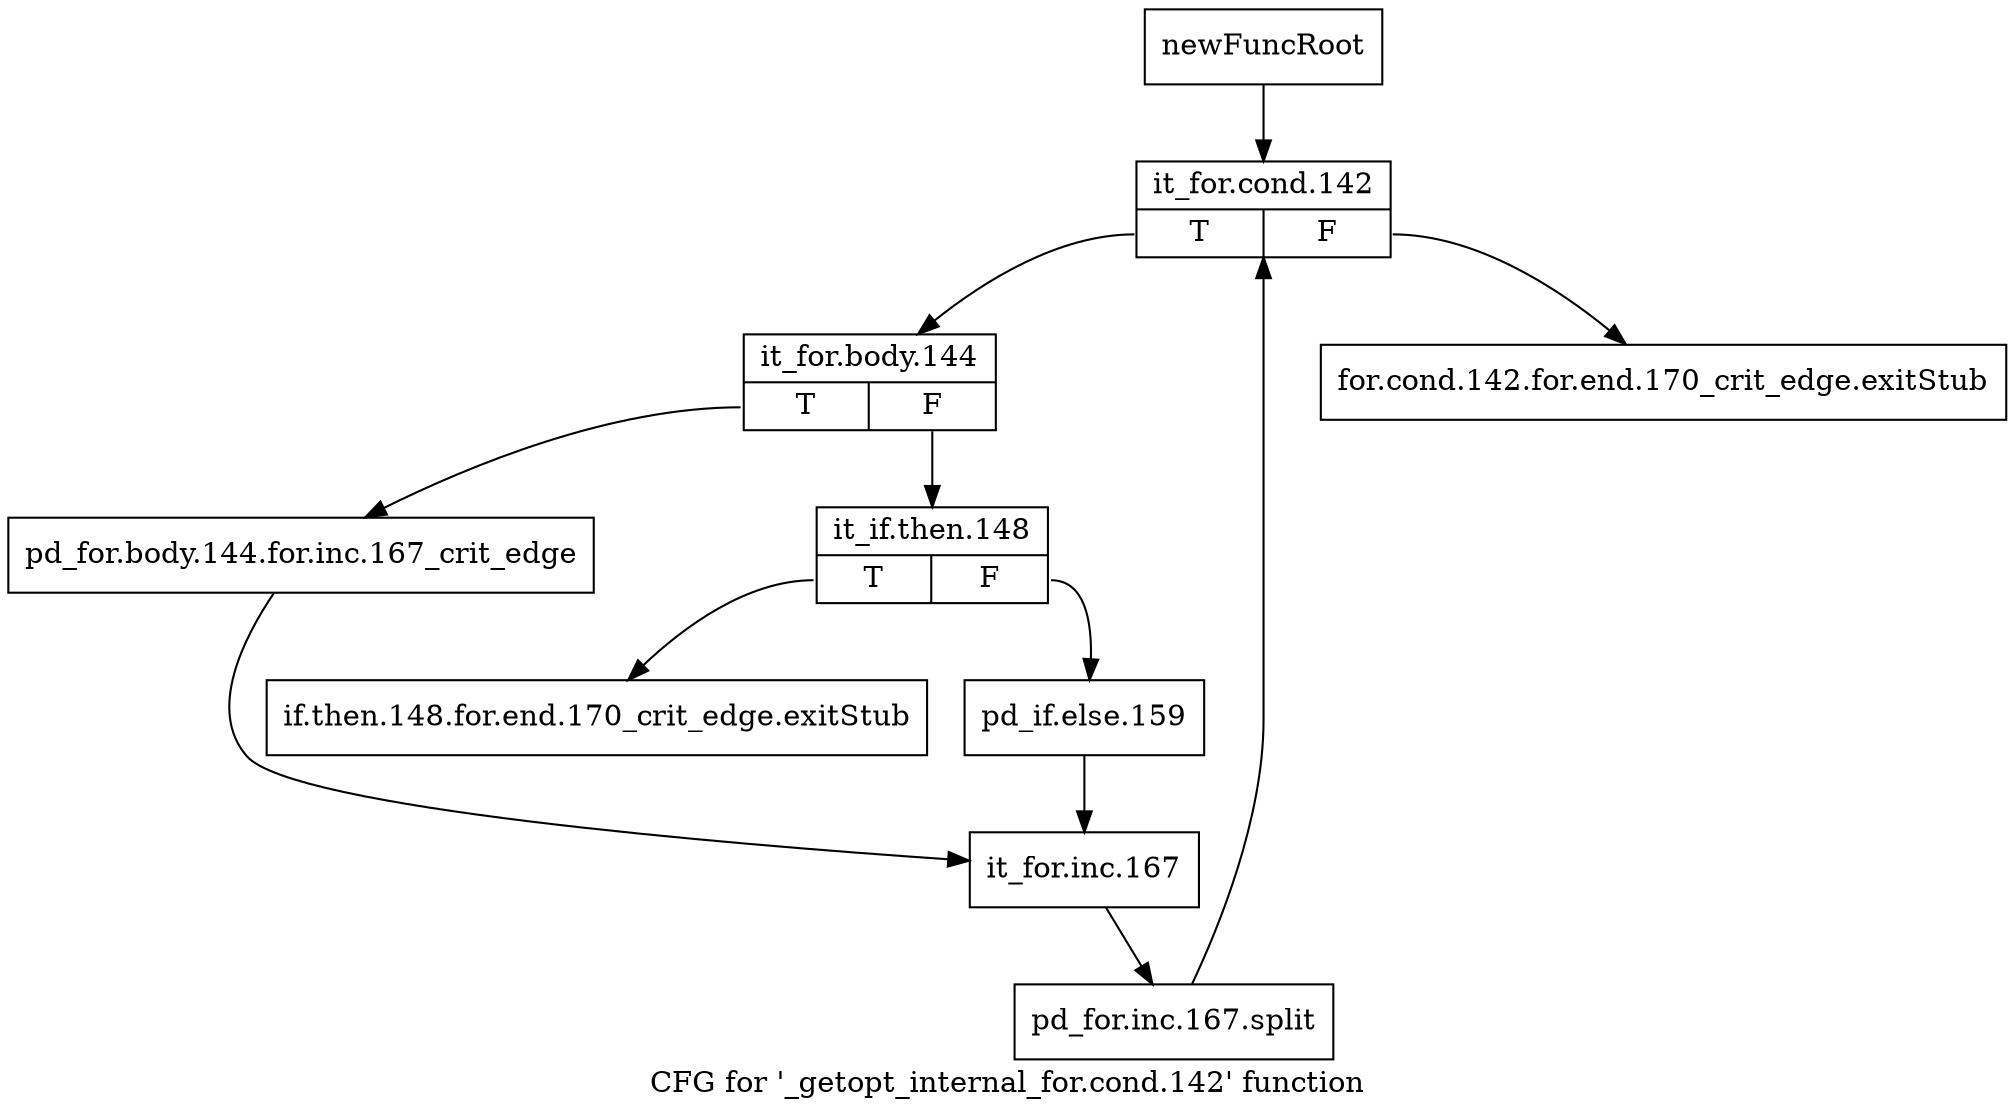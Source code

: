digraph "CFG for '_getopt_internal_for.cond.142' function" {
	label="CFG for '_getopt_internal_for.cond.142' function";

	Node0x48cf440 [shape=record,label="{newFuncRoot}"];
	Node0x48cf440 -> Node0x48cf530;
	Node0x48cf490 [shape=record,label="{for.cond.142.for.end.170_crit_edge.exitStub}"];
	Node0x48cf4e0 [shape=record,label="{if.then.148.for.end.170_crit_edge.exitStub}"];
	Node0x48cf530 [shape=record,label="{it_for.cond.142|{<s0>T|<s1>F}}"];
	Node0x48cf530:s0 -> Node0x48cf580;
	Node0x48cf530:s1 -> Node0x48cf490;
	Node0x48cf580 [shape=record,label="{it_for.body.144|{<s0>T|<s1>F}}"];
	Node0x48cf580:s0 -> Node0x48cf670;
	Node0x48cf580:s1 -> Node0x48cf5d0;
	Node0x48cf5d0 [shape=record,label="{it_if.then.148|{<s0>T|<s1>F}}"];
	Node0x48cf5d0:s0 -> Node0x48cf4e0;
	Node0x48cf5d0:s1 -> Node0x48cf620;
	Node0x48cf620 [shape=record,label="{pd_if.else.159}"];
	Node0x48cf620 -> Node0x48cf6c0;
	Node0x48cf670 [shape=record,label="{pd_for.body.144.for.inc.167_crit_edge}"];
	Node0x48cf670 -> Node0x48cf6c0;
	Node0x48cf6c0 [shape=record,label="{it_for.inc.167}"];
	Node0x48cf6c0 -> Node0x574e940;
	Node0x574e940 [shape=record,label="{pd_for.inc.167.split}"];
	Node0x574e940 -> Node0x48cf530;
}
